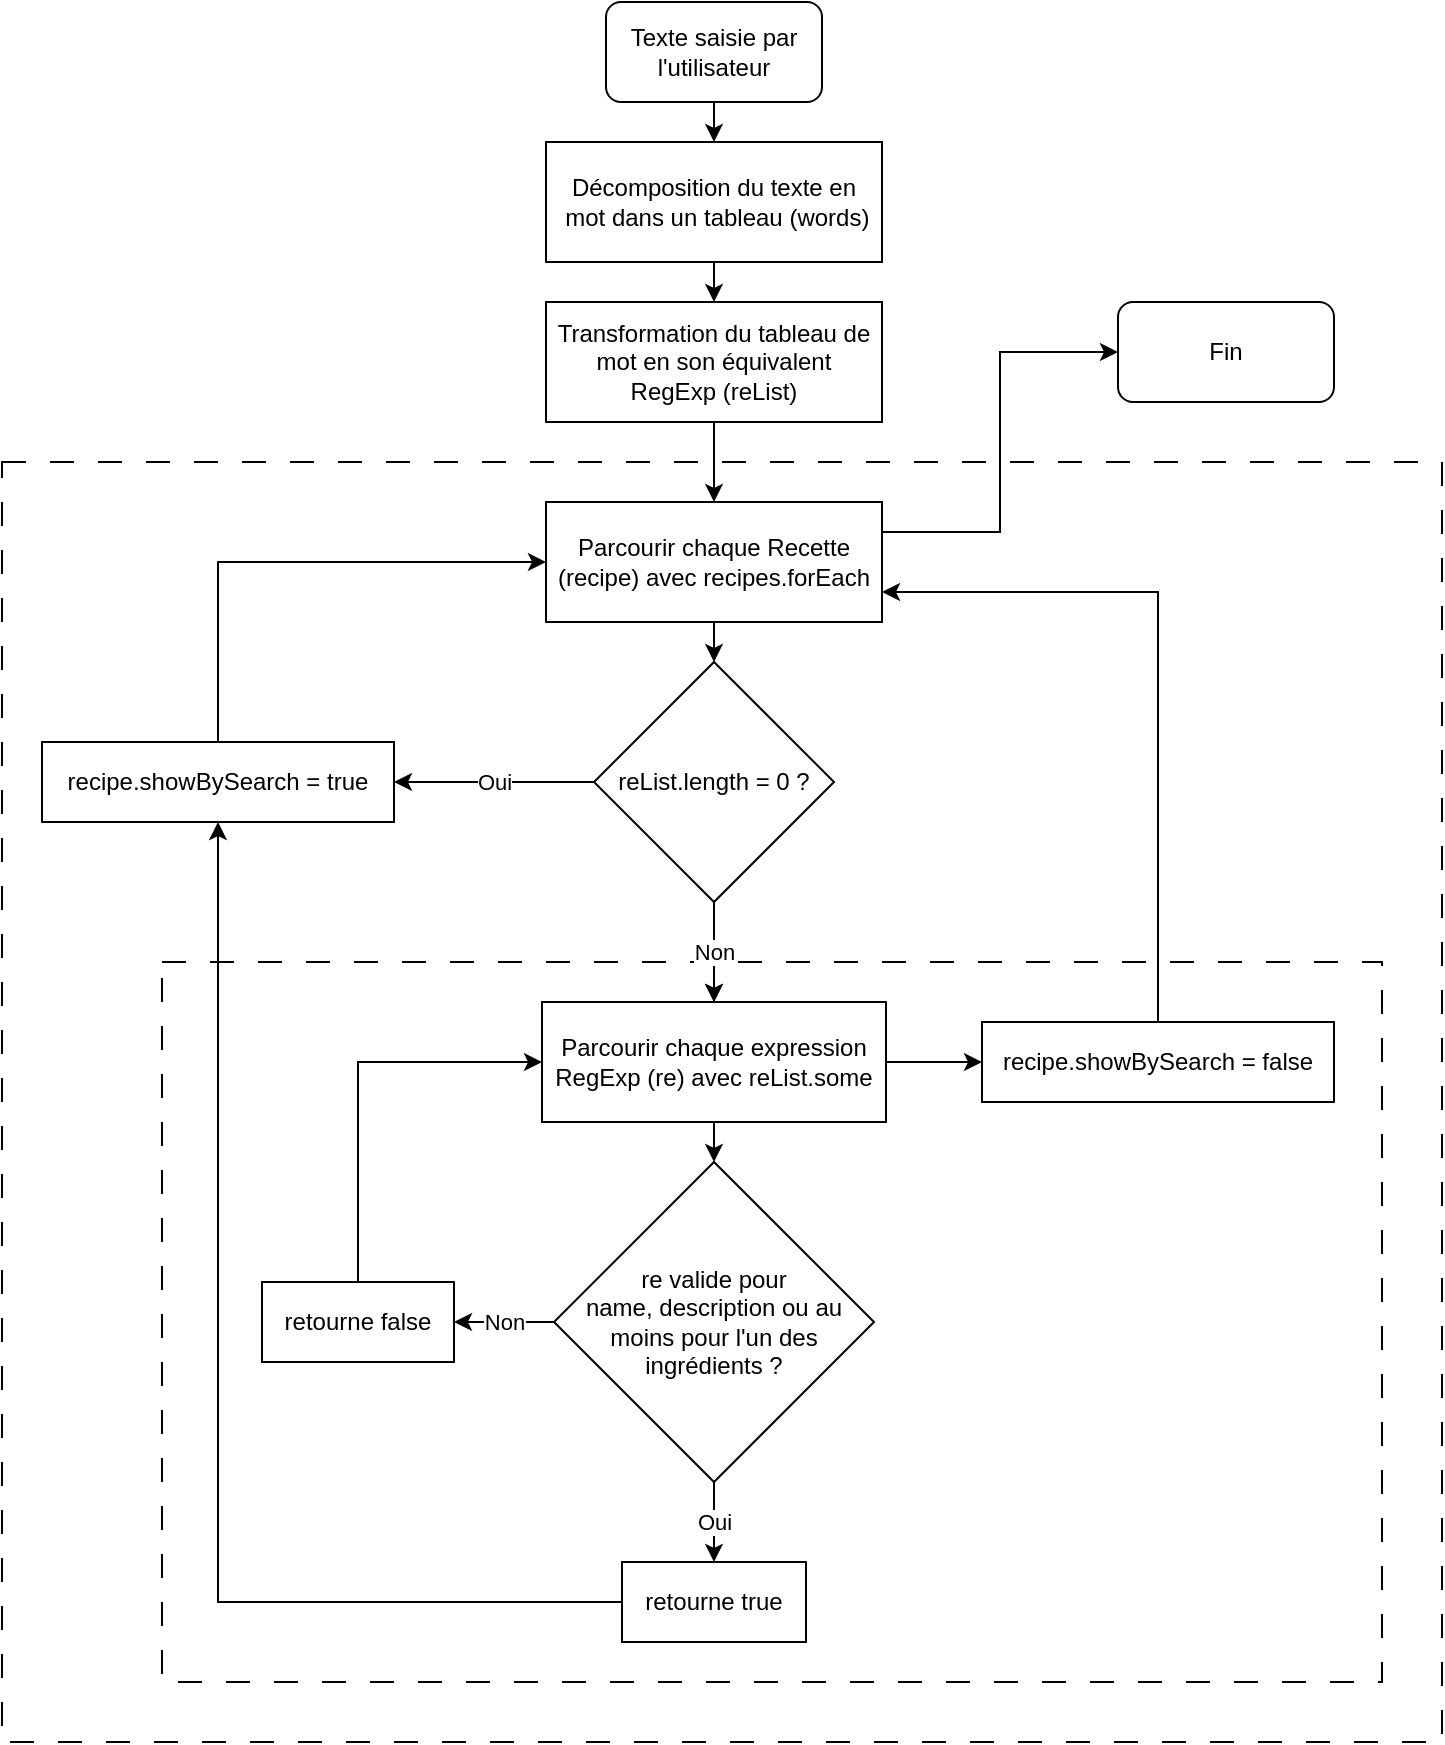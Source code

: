 <mxfile version="24.2.1" type="github">
  <diagram name="Page-1" id="fu2fMV-L6i4KWlRdfJtE">
    <mxGraphModel dx="1430" dy="781" grid="1" gridSize="10" guides="1" tooltips="1" connect="1" arrows="1" fold="1" page="1" pageScale="1" pageWidth="827" pageHeight="1169" math="0" shadow="0">
      <root>
        <mxCell id="0" />
        <mxCell id="1" parent="0" />
        <mxCell id="mlouHhY-SC-koA-eOmkY-49" value="" style="rounded=0;whiteSpace=wrap;html=1;fillColor=none;dashed=1;dashPattern=12 12;" vertex="1" parent="1">
          <mxGeometry x="150" y="610" width="610" height="360" as="geometry" />
        </mxCell>
        <mxCell id="mlouHhY-SC-koA-eOmkY-2" value="Texte saisie par l&#39;utilisateur" style="rounded=1;whiteSpace=wrap;html=1;" vertex="1" parent="1">
          <mxGeometry x="372" y="130" width="108" height="50" as="geometry" />
        </mxCell>
        <mxCell id="mlouHhY-SC-koA-eOmkY-3" value="Décomposition du texte en&lt;div&gt;&amp;nbsp;mot dans un tableau (words)&lt;/div&gt;" style="rounded=0;whiteSpace=wrap;html=1;" vertex="1" parent="1">
          <mxGeometry x="342" y="200" width="168" height="60" as="geometry" />
        </mxCell>
        <mxCell id="mlouHhY-SC-koA-eOmkY-5" value="Transformation du tableau de&lt;div&gt;mot en son équivalent&lt;/div&gt;&lt;div&gt;RegExp (reList)&lt;/div&gt;" style="rounded=0;whiteSpace=wrap;html=1;" vertex="1" parent="1">
          <mxGeometry x="342" y="280" width="168" height="60" as="geometry" />
        </mxCell>
        <mxCell id="mlouHhY-SC-koA-eOmkY-53" style="edgeStyle=orthogonalEdgeStyle;rounded=0;orthogonalLoop=1;jettySize=auto;html=1;exitX=1;exitY=0.25;exitDx=0;exitDy=0;entryX=0;entryY=0.5;entryDx=0;entryDy=0;" edge="1" parent="1" source="mlouHhY-SC-koA-eOmkY-6" target="mlouHhY-SC-koA-eOmkY-52">
          <mxGeometry relative="1" as="geometry" />
        </mxCell>
        <mxCell id="mlouHhY-SC-koA-eOmkY-6" value="Parcourir chaque Recette (recipe) avec recipes.forEach" style="rounded=0;whiteSpace=wrap;html=1;" vertex="1" parent="1">
          <mxGeometry x="342" y="380" width="168" height="60" as="geometry" />
        </mxCell>
        <mxCell id="mlouHhY-SC-koA-eOmkY-47" value="Oui" style="edgeStyle=orthogonalEdgeStyle;rounded=0;orthogonalLoop=1;jettySize=auto;html=1;exitX=0;exitY=0.5;exitDx=0;exitDy=0;entryX=1;entryY=0.5;entryDx=0;entryDy=0;" edge="1" parent="1" source="mlouHhY-SC-koA-eOmkY-7" target="mlouHhY-SC-koA-eOmkY-8">
          <mxGeometry relative="1" as="geometry" />
        </mxCell>
        <mxCell id="mlouHhY-SC-koA-eOmkY-55" value="" style="edgeStyle=orthogonalEdgeStyle;rounded=0;orthogonalLoop=1;jettySize=auto;html=1;" edge="1" parent="1" source="mlouHhY-SC-koA-eOmkY-7" target="mlouHhY-SC-koA-eOmkY-10">
          <mxGeometry relative="1" as="geometry" />
        </mxCell>
        <mxCell id="mlouHhY-SC-koA-eOmkY-7" value="reList.length = 0 ?" style="rhombus;whiteSpace=wrap;html=1;" vertex="1" parent="1">
          <mxGeometry x="366" y="460" width="120" height="120" as="geometry" />
        </mxCell>
        <mxCell id="mlouHhY-SC-koA-eOmkY-46" style="edgeStyle=orthogonalEdgeStyle;rounded=0;orthogonalLoop=1;jettySize=auto;html=1;exitX=0.5;exitY=0;exitDx=0;exitDy=0;entryX=0;entryY=0.5;entryDx=0;entryDy=0;" edge="1" parent="1" source="mlouHhY-SC-koA-eOmkY-8" target="mlouHhY-SC-koA-eOmkY-6">
          <mxGeometry relative="1" as="geometry" />
        </mxCell>
        <mxCell id="mlouHhY-SC-koA-eOmkY-8" value="recipe.showBySearch = true" style="rounded=0;whiteSpace=wrap;html=1;" vertex="1" parent="1">
          <mxGeometry x="90" y="500" width="176" height="40" as="geometry" />
        </mxCell>
        <mxCell id="mlouHhY-SC-koA-eOmkY-42" style="edgeStyle=orthogonalEdgeStyle;rounded=0;orthogonalLoop=1;jettySize=auto;html=1;exitX=1;exitY=0.5;exitDx=0;exitDy=0;" edge="1" parent="1" source="mlouHhY-SC-koA-eOmkY-10" target="mlouHhY-SC-koA-eOmkY-20">
          <mxGeometry relative="1" as="geometry" />
        </mxCell>
        <mxCell id="mlouHhY-SC-koA-eOmkY-10" value="Parcourir chaque expression RegExp (re) avec reList.some" style="rounded=0;whiteSpace=wrap;html=1;" vertex="1" parent="1">
          <mxGeometry x="340" y="630" width="172" height="60" as="geometry" />
        </mxCell>
        <mxCell id="mlouHhY-SC-koA-eOmkY-39" value="Oui" style="edgeStyle=orthogonalEdgeStyle;rounded=0;orthogonalLoop=1;jettySize=auto;html=1;exitX=0.5;exitY=1;exitDx=0;exitDy=0;entryX=0.5;entryY=0;entryDx=0;entryDy=0;" edge="1" parent="1" source="mlouHhY-SC-koA-eOmkY-11" target="mlouHhY-SC-koA-eOmkY-33">
          <mxGeometry relative="1" as="geometry" />
        </mxCell>
        <mxCell id="mlouHhY-SC-koA-eOmkY-41" value="Non" style="edgeStyle=orthogonalEdgeStyle;rounded=0;orthogonalLoop=1;jettySize=auto;html=1;exitX=0;exitY=0.5;exitDx=0;exitDy=0;entryX=1;entryY=0.5;entryDx=0;entryDy=0;spacing=2;" edge="1" parent="1" source="mlouHhY-SC-koA-eOmkY-11" target="mlouHhY-SC-koA-eOmkY-31">
          <mxGeometry x="-0.007" relative="1" as="geometry">
            <mxPoint as="offset" />
          </mxGeometry>
        </mxCell>
        <mxCell id="mlouHhY-SC-koA-eOmkY-11" value="re valide pour &lt;br&gt;name,&amp;nbsp;&lt;span style=&quot;background-color: initial;&quot;&gt;description ou au moins pour l&#39;un des ingrédients&amp;nbsp;&lt;/span&gt;&lt;span style=&quot;background-color: initial;&quot;&gt;?&lt;/span&gt;" style="rhombus;whiteSpace=wrap;html=1;" vertex="1" parent="1">
          <mxGeometry x="346" y="710" width="160" height="160" as="geometry" />
        </mxCell>
        <mxCell id="mlouHhY-SC-koA-eOmkY-17" value="" style="endArrow=classic;html=1;rounded=0;entryX=0.5;entryY=0;entryDx=0;entryDy=0;exitX=0.5;exitY=1;exitDx=0;exitDy=0;" edge="1" parent="1" source="mlouHhY-SC-koA-eOmkY-10" target="mlouHhY-SC-koA-eOmkY-11">
          <mxGeometry width="50" height="50" relative="1" as="geometry">
            <mxPoint x="342" y="720" as="sourcePoint" />
            <mxPoint x="392" y="670" as="targetPoint" />
          </mxGeometry>
        </mxCell>
        <mxCell id="mlouHhY-SC-koA-eOmkY-18" value="Non" style="endArrow=classic;html=1;rounded=0;entryX=0.5;entryY=0;entryDx=0;entryDy=0;exitX=0.5;exitY=1;exitDx=0;exitDy=0;" edge="1" parent="1" source="mlouHhY-SC-koA-eOmkY-7" target="mlouHhY-SC-koA-eOmkY-10">
          <mxGeometry width="50" height="50" relative="1" as="geometry">
            <mxPoint x="342" y="690" as="sourcePoint" />
            <mxPoint x="392" y="640" as="targetPoint" />
          </mxGeometry>
        </mxCell>
        <mxCell id="mlouHhY-SC-koA-eOmkY-50" style="edgeStyle=orthogonalEdgeStyle;rounded=0;orthogonalLoop=1;jettySize=auto;html=1;exitX=0.5;exitY=0;exitDx=0;exitDy=0;entryX=1;entryY=0.75;entryDx=0;entryDy=0;" edge="1" parent="1" source="mlouHhY-SC-koA-eOmkY-20" target="mlouHhY-SC-koA-eOmkY-6">
          <mxGeometry relative="1" as="geometry" />
        </mxCell>
        <mxCell id="mlouHhY-SC-koA-eOmkY-20" value="recipe.showBySearch = false" style="rounded=0;whiteSpace=wrap;html=1;" vertex="1" parent="1">
          <mxGeometry x="560" y="640" width="176" height="40" as="geometry" />
        </mxCell>
        <mxCell id="mlouHhY-SC-koA-eOmkY-23" value="" style="endArrow=classic;html=1;rounded=0;exitX=0.5;exitY=1;exitDx=0;exitDy=0;" edge="1" parent="1" source="mlouHhY-SC-koA-eOmkY-2">
          <mxGeometry width="50" height="50" relative="1" as="geometry">
            <mxPoint x="532" y="190" as="sourcePoint" />
            <mxPoint x="426" y="200" as="targetPoint" />
          </mxGeometry>
        </mxCell>
        <mxCell id="mlouHhY-SC-koA-eOmkY-24" value="" style="endArrow=classic;html=1;rounded=0;entryX=0.5;entryY=0;entryDx=0;entryDy=0;exitX=0.5;exitY=1;exitDx=0;exitDy=0;" edge="1" parent="1" source="mlouHhY-SC-koA-eOmkY-3" target="mlouHhY-SC-koA-eOmkY-5">
          <mxGeometry width="50" height="50" relative="1" as="geometry">
            <mxPoint x="242" y="340" as="sourcePoint" />
            <mxPoint x="292" y="290" as="targetPoint" />
          </mxGeometry>
        </mxCell>
        <mxCell id="mlouHhY-SC-koA-eOmkY-25" value="" style="endArrow=classic;html=1;rounded=0;entryX=0.5;entryY=0;entryDx=0;entryDy=0;exitX=0.5;exitY=1;exitDx=0;exitDy=0;" edge="1" parent="1" source="mlouHhY-SC-koA-eOmkY-5" target="mlouHhY-SC-koA-eOmkY-6">
          <mxGeometry width="50" height="50" relative="1" as="geometry">
            <mxPoint x="242" y="380" as="sourcePoint" />
            <mxPoint x="292" y="330" as="targetPoint" />
          </mxGeometry>
        </mxCell>
        <mxCell id="mlouHhY-SC-koA-eOmkY-26" value="" style="endArrow=classic;html=1;rounded=0;entryX=0.5;entryY=0;entryDx=0;entryDy=0;exitX=0.5;exitY=1;exitDx=0;exitDy=0;" edge="1" parent="1" source="mlouHhY-SC-koA-eOmkY-6" target="mlouHhY-SC-koA-eOmkY-7">
          <mxGeometry width="50" height="50" relative="1" as="geometry">
            <mxPoint x="242" y="400" as="sourcePoint" />
            <mxPoint x="292" y="350" as="targetPoint" />
          </mxGeometry>
        </mxCell>
        <mxCell id="mlouHhY-SC-koA-eOmkY-40" style="edgeStyle=orthogonalEdgeStyle;rounded=0;orthogonalLoop=1;jettySize=auto;html=1;exitX=0.5;exitY=0;exitDx=0;exitDy=0;entryX=0;entryY=0.5;entryDx=0;entryDy=0;" edge="1" parent="1" source="mlouHhY-SC-koA-eOmkY-31" target="mlouHhY-SC-koA-eOmkY-10">
          <mxGeometry relative="1" as="geometry" />
        </mxCell>
        <mxCell id="mlouHhY-SC-koA-eOmkY-31" value="retourne false" style="rounded=0;whiteSpace=wrap;html=1;" vertex="1" parent="1">
          <mxGeometry x="200" y="770" width="96" height="40" as="geometry" />
        </mxCell>
        <mxCell id="mlouHhY-SC-koA-eOmkY-56" style="edgeStyle=orthogonalEdgeStyle;rounded=0;orthogonalLoop=1;jettySize=auto;html=1;exitX=0;exitY=0.5;exitDx=0;exitDy=0;entryX=0.5;entryY=1;entryDx=0;entryDy=0;" edge="1" parent="1" source="mlouHhY-SC-koA-eOmkY-33" target="mlouHhY-SC-koA-eOmkY-8">
          <mxGeometry relative="1" as="geometry" />
        </mxCell>
        <mxCell id="mlouHhY-SC-koA-eOmkY-33" value="retourne true" style="rounded=0;whiteSpace=wrap;html=1;" vertex="1" parent="1">
          <mxGeometry x="380" y="910" width="92" height="40" as="geometry" />
        </mxCell>
        <mxCell id="mlouHhY-SC-koA-eOmkY-52" value="Fin" style="rounded=1;whiteSpace=wrap;html=1;" vertex="1" parent="1">
          <mxGeometry x="628" y="280" width="108" height="50" as="geometry" />
        </mxCell>
        <mxCell id="mlouHhY-SC-koA-eOmkY-57" value="" style="rounded=0;whiteSpace=wrap;html=1;fillColor=none;dashed=1;dashPattern=12 12;" vertex="1" parent="1">
          <mxGeometry x="70" y="360" width="720" height="640" as="geometry" />
        </mxCell>
      </root>
    </mxGraphModel>
  </diagram>
</mxfile>
